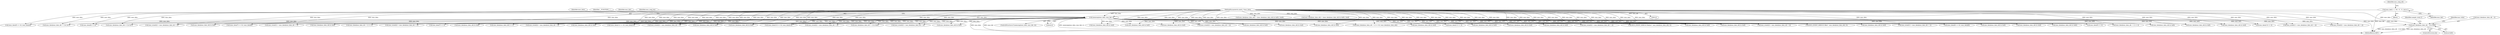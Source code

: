 digraph "0_wildmidi_660b513d99bced8783a4a5984ac2f742c74ebbdd_2@array" {
"1001209" [label="(Call,mus_data[mus_data_ofs - 1] & 0x80)"];
"1000227" [label="(Call,memcmp(mus_data, mus_hdr, 4))"];
"1000124" [label="(MethodParameterIn,uint8_t *mus_data)"];
"1000128" [label="(Call,mus_hdr[] = { 'M', 'U', 'S', 0x1A })"];
"1000226" [label="(ControlStructure,if (memcmp(mus_data, mus_hdr, 4)))"];
"1001195" [label="(ControlStructure,do)"];
"1000602" [label="(Call,mus_data[mus_data_ofs] & 0x0f)"];
"1001198" [label="(Identifier,mus_ticks)"];
"1000228" [label="(Identifier,mus_data)"];
"1001119" [label="(Call,mus_data[mus_data_ofs] & 0x0f)"];
"1000563" [label="(Call,mus_data[mus_data_ofs] & 0x0f)"];
"1000863" [label="(Call,mus_data[mus_data_ofs] & 0x0f)"];
"1000895" [label="(Call,mus_data[mus_data_ofs] & 0x0f)"];
"1000705" [label="(Call,mus_data[mus_data_ofs] & 0x0f)"];
"1000443" [label="(Call,mus_data[mus_data_ofs] & 0x0f)"];
"1000242" [label="(Call,(mus_data[5] << 8) | mus_data[4])"];
"1000539" [label="(Call,mus_data[mus_data_ofs + 1] & 0x7f)"];
"1000265" [label="(Call,mus_data[9] << 8)"];
"1000227" [label="(Call,memcmp(mus_data, mus_hdr, 4))"];
"1001203" [label="(Call,mus_data[mus_data_ofs++] & 0x7f)"];
"1000873" [label="(Call,mus_event[2] = mus_data[mus_data_ofs + 2])"];
"1001023" [label="(Call,mus_data[mus_data_ofs] & 0x0f)"];
"1000253" [label="(Call,(mus_data[7] << 8) | mus_data[6])"];
"1000129" [label="(Identifier,mus_hdr)"];
"1000491" [label="(Call,mus_event[1] = mus_data[mus_data_ofs + 1])"];
"1000422" [label="(Call,mus_data[mus_data_ofs] & 0x0f)"];
"1000630" [label="(Call,mus_data[mus_data_ofs + 1] << 6)"];
"1000969" [label="(Call,mus_event[2] = mus_data[mus_data_ofs + 2])"];
"1000233" [label="(Identifier,__FUNCTION__)"];
"1000254" [label="(Call,mus_data[7] << 8)"];
"1000959" [label="(Call,mus_data[mus_data_ofs] & 0x0f)"];
"1000469" [label="(Call,mus_data[mus_data_ofs] >> 4)"];
"1001065" [label="(Call,mus_event[2] = mus_data[mus_data_ofs + 2])"];
"1000733" [label="(Call,mus_data[mus_data_ofs] & 0x0f)"];
"1000275" [label="(Call,(mus_data[11] << 8) | mus_data[10])"];
"1001033" [label="(Call,mus_event[2] = mus_data[mus_data_ofs + 2])"];
"1001087" [label="(Call,mus_data[mus_data_ofs] & 0x0f)"];
"1000991" [label="(Call,mus_data[mus_data_ofs] & 0x0f)"];
"1000290" [label="(Call,(mus_data[13] << 8) | mus_data[12])"];
"1000513" [label="(Call,mus_data[mus_data_ofs + 1] & 0x80)"];
"1000229" [label="(Identifier,mus_hdr)"];
"1000546" [label="(Call,mus_event[2] = mus_data[mus_data_ofs + 2])"];
"1000530" [label="(Call,mus_data[mus_data_ofs] & 0x0f)"];
"1000230" [label="(Literal,4)"];
"1000937" [label="(Call,mus_event[2] = mus_data[mus_data_ofs + 2])"];
"1001055" [label="(Call,mus_data[mus_data_ofs] & 0x0f)"];
"1001209" [label="(Call,mus_data[mus_data_ofs - 1] & 0x80)"];
"1000342" [label="(Call,(mus_data[mus_data_ofs + 1] << 8) | mus_data[mus_data_ofs])"];
"1000276" [label="(Call,mus_data[11] << 8)"];
"1000486" [label="(Call,mus_data[mus_data_ofs] & 0x0f)"];
"1000831" [label="(Call,mus_data[mus_data_ofs] & 0x0f)"];
"1001210" [label="(Call,mus_data[mus_data_ofs - 1])"];
"1000128" [label="(Call,mus_hdr[] = { 'M', 'U', 'S', 0x1A })"];
"1000905" [label="(Call,mus_event[2] = mus_data[mus_data_ofs + 2])"];
"1000414" [label="(Call,MUS_EVENT_DEBUG(\"Before\", mus_data[mus_data_ofs], 0))"];
"1000429" [label="(Call,mus_data[mus_data_ofs] = (mus_data[mus_data_ofs] & 0xf0) | 0x09)"];
"1000450" [label="(Call,mus_data[mus_data_ofs] = (mus_data[mus_data_ofs] & 0xf0) | 0x0f)"];
"1000582" [label="(Call,mus_data[mus_data_ofs] & 0x0f)"];
"1000126" [label="(Block,)"];
"1000927" [label="(Call,mus_data[mus_data_ofs] & 0x0f)"];
"1001129" [label="(Call,mus_event[2] = mus_data[mus_data_ofs + 2])"];
"1000241" [label="(Identifier,mus_song_len)"];
"1000132" [label="(Identifier,mus_song_ofs)"];
"1000461" [label="(Call,MUS_EVENT_DEBUG(\"After\", mus_data[mus_data_ofs], 0))"];
"1000677" [label="(Call,mus_data[mus_data_ofs] & 0x0f)"];
"1001217" [label="(Identifier,sample_count_f)"];
"1000587" [label="(Call,mus_event[1] = mus_data[mus_data_ofs + 1])"];
"1000264" [label="(Call,(mus_data[9] << 8) | mus_data[8])"];
"1001326" [label="(MethodReturn,RET)"];
"1000623" [label="(Call,mus_data[mus_data_ofs] & 0x0f)"];
"1001215" [label="(Literal,0x80)"];
"1000789" [label="(Call,mus_data[mus_data_ofs] & 0x0f)"];
"1001179" [label="(Call,mus_data[mus_data_ofs] & 0x80)"];
"1000243" [label="(Call,mus_data[5] << 8)"];
"1000343" [label="(Call,mus_data[mus_data_ofs + 1] << 8)"];
"1000434" [label="(Call,mus_data[mus_data_ofs] & 0xf0)"];
"1000455" [label="(Call,mus_data[mus_data_ofs] & 0xf0)"];
"1000761" [label="(Call,mus_data[mus_data_ofs] & 0x0f)"];
"1000291" [label="(Call,mus_data[13] << 8)"];
"1000836" [label="(Call,mus_event[1] = mus_data[mus_data_ofs + 2])"];
"1001097" [label="(Call,mus_event[2] = mus_data[mus_data_ofs + 2])"];
"1000124" [label="(MethodParameterIn,uint8_t *mus_data)"];
"1001001" [label="(Call,mus_event[2] = mus_data[mus_data_ofs + 2])"];
"1001209" -> "1001195"  [label="AST: "];
"1001209" -> "1001215"  [label="CFG: "];
"1001210" -> "1001209"  [label="AST: "];
"1001215" -> "1001209"  [label="AST: "];
"1001198" -> "1001209"  [label="CFG: "];
"1001217" -> "1001209"  [label="CFG: "];
"1001209" -> "1001326"  [label="DDG: mus_data[mus_data_ofs - 1] & 0x80"];
"1001209" -> "1001326"  [label="DDG: mus_data[mus_data_ofs - 1]"];
"1000227" -> "1001209"  [label="DDG: mus_data"];
"1000124" -> "1001209"  [label="DDG: mus_data"];
"1000227" -> "1000226"  [label="AST: "];
"1000227" -> "1000230"  [label="CFG: "];
"1000228" -> "1000227"  [label="AST: "];
"1000229" -> "1000227"  [label="AST: "];
"1000230" -> "1000227"  [label="AST: "];
"1000233" -> "1000227"  [label="CFG: "];
"1000241" -> "1000227"  [label="CFG: "];
"1000227" -> "1001326"  [label="DDG: memcmp(mus_data, mus_hdr, 4)"];
"1000227" -> "1001326"  [label="DDG: mus_data"];
"1000227" -> "1001326"  [label="DDG: mus_hdr"];
"1000124" -> "1000227"  [label="DDG: mus_data"];
"1000128" -> "1000227"  [label="DDG: mus_hdr"];
"1000227" -> "1000243"  [label="DDG: mus_data"];
"1000227" -> "1000242"  [label="DDG: mus_data"];
"1000227" -> "1000254"  [label="DDG: mus_data"];
"1000227" -> "1000253"  [label="DDG: mus_data"];
"1000227" -> "1000265"  [label="DDG: mus_data"];
"1000227" -> "1000264"  [label="DDG: mus_data"];
"1000227" -> "1000276"  [label="DDG: mus_data"];
"1000227" -> "1000275"  [label="DDG: mus_data"];
"1000227" -> "1000291"  [label="DDG: mus_data"];
"1000227" -> "1000290"  [label="DDG: mus_data"];
"1000227" -> "1000343"  [label="DDG: mus_data"];
"1000227" -> "1000342"  [label="DDG: mus_data"];
"1000227" -> "1000414"  [label="DDG: mus_data"];
"1000227" -> "1000422"  [label="DDG: mus_data"];
"1000227" -> "1000434"  [label="DDG: mus_data"];
"1000227" -> "1000443"  [label="DDG: mus_data"];
"1000227" -> "1000455"  [label="DDG: mus_data"];
"1000227" -> "1000461"  [label="DDG: mus_data"];
"1000227" -> "1000469"  [label="DDG: mus_data"];
"1000227" -> "1000486"  [label="DDG: mus_data"];
"1000227" -> "1000491"  [label="DDG: mus_data"];
"1000227" -> "1000513"  [label="DDG: mus_data"];
"1000227" -> "1000530"  [label="DDG: mus_data"];
"1000227" -> "1000539"  [label="DDG: mus_data"];
"1000227" -> "1000546"  [label="DDG: mus_data"];
"1000227" -> "1000563"  [label="DDG: mus_data"];
"1000227" -> "1000582"  [label="DDG: mus_data"];
"1000227" -> "1000587"  [label="DDG: mus_data"];
"1000227" -> "1000602"  [label="DDG: mus_data"];
"1000227" -> "1000623"  [label="DDG: mus_data"];
"1000227" -> "1000630"  [label="DDG: mus_data"];
"1000227" -> "1000677"  [label="DDG: mus_data"];
"1000227" -> "1000705"  [label="DDG: mus_data"];
"1000227" -> "1000733"  [label="DDG: mus_data"];
"1000227" -> "1000761"  [label="DDG: mus_data"];
"1000227" -> "1000789"  [label="DDG: mus_data"];
"1000227" -> "1000831"  [label="DDG: mus_data"];
"1000227" -> "1000836"  [label="DDG: mus_data"];
"1000227" -> "1000863"  [label="DDG: mus_data"];
"1000227" -> "1000873"  [label="DDG: mus_data"];
"1000227" -> "1000895"  [label="DDG: mus_data"];
"1000227" -> "1000905"  [label="DDG: mus_data"];
"1000227" -> "1000927"  [label="DDG: mus_data"];
"1000227" -> "1000937"  [label="DDG: mus_data"];
"1000227" -> "1000959"  [label="DDG: mus_data"];
"1000227" -> "1000969"  [label="DDG: mus_data"];
"1000227" -> "1000991"  [label="DDG: mus_data"];
"1000227" -> "1001001"  [label="DDG: mus_data"];
"1000227" -> "1001023"  [label="DDG: mus_data"];
"1000227" -> "1001033"  [label="DDG: mus_data"];
"1000227" -> "1001055"  [label="DDG: mus_data"];
"1000227" -> "1001065"  [label="DDG: mus_data"];
"1000227" -> "1001087"  [label="DDG: mus_data"];
"1000227" -> "1001097"  [label="DDG: mus_data"];
"1000227" -> "1001119"  [label="DDG: mus_data"];
"1000227" -> "1001129"  [label="DDG: mus_data"];
"1000227" -> "1001179"  [label="DDG: mus_data"];
"1000227" -> "1001203"  [label="DDG: mus_data"];
"1000124" -> "1000123"  [label="AST: "];
"1000124" -> "1001326"  [label="DDG: mus_data"];
"1000124" -> "1000243"  [label="DDG: mus_data"];
"1000124" -> "1000242"  [label="DDG: mus_data"];
"1000124" -> "1000254"  [label="DDG: mus_data"];
"1000124" -> "1000253"  [label="DDG: mus_data"];
"1000124" -> "1000265"  [label="DDG: mus_data"];
"1000124" -> "1000264"  [label="DDG: mus_data"];
"1000124" -> "1000276"  [label="DDG: mus_data"];
"1000124" -> "1000275"  [label="DDG: mus_data"];
"1000124" -> "1000291"  [label="DDG: mus_data"];
"1000124" -> "1000290"  [label="DDG: mus_data"];
"1000124" -> "1000343"  [label="DDG: mus_data"];
"1000124" -> "1000342"  [label="DDG: mus_data"];
"1000124" -> "1000414"  [label="DDG: mus_data"];
"1000124" -> "1000422"  [label="DDG: mus_data"];
"1000124" -> "1000429"  [label="DDG: mus_data"];
"1000124" -> "1000434"  [label="DDG: mus_data"];
"1000124" -> "1000443"  [label="DDG: mus_data"];
"1000124" -> "1000450"  [label="DDG: mus_data"];
"1000124" -> "1000455"  [label="DDG: mus_data"];
"1000124" -> "1000461"  [label="DDG: mus_data"];
"1000124" -> "1000469"  [label="DDG: mus_data"];
"1000124" -> "1000486"  [label="DDG: mus_data"];
"1000124" -> "1000491"  [label="DDG: mus_data"];
"1000124" -> "1000513"  [label="DDG: mus_data"];
"1000124" -> "1000530"  [label="DDG: mus_data"];
"1000124" -> "1000539"  [label="DDG: mus_data"];
"1000124" -> "1000546"  [label="DDG: mus_data"];
"1000124" -> "1000563"  [label="DDG: mus_data"];
"1000124" -> "1000582"  [label="DDG: mus_data"];
"1000124" -> "1000587"  [label="DDG: mus_data"];
"1000124" -> "1000602"  [label="DDG: mus_data"];
"1000124" -> "1000623"  [label="DDG: mus_data"];
"1000124" -> "1000630"  [label="DDG: mus_data"];
"1000124" -> "1000677"  [label="DDG: mus_data"];
"1000124" -> "1000705"  [label="DDG: mus_data"];
"1000124" -> "1000733"  [label="DDG: mus_data"];
"1000124" -> "1000761"  [label="DDG: mus_data"];
"1000124" -> "1000789"  [label="DDG: mus_data"];
"1000124" -> "1000831"  [label="DDG: mus_data"];
"1000124" -> "1000836"  [label="DDG: mus_data"];
"1000124" -> "1000863"  [label="DDG: mus_data"];
"1000124" -> "1000873"  [label="DDG: mus_data"];
"1000124" -> "1000895"  [label="DDG: mus_data"];
"1000124" -> "1000905"  [label="DDG: mus_data"];
"1000124" -> "1000927"  [label="DDG: mus_data"];
"1000124" -> "1000937"  [label="DDG: mus_data"];
"1000124" -> "1000959"  [label="DDG: mus_data"];
"1000124" -> "1000969"  [label="DDG: mus_data"];
"1000124" -> "1000991"  [label="DDG: mus_data"];
"1000124" -> "1001001"  [label="DDG: mus_data"];
"1000124" -> "1001023"  [label="DDG: mus_data"];
"1000124" -> "1001033"  [label="DDG: mus_data"];
"1000124" -> "1001055"  [label="DDG: mus_data"];
"1000124" -> "1001065"  [label="DDG: mus_data"];
"1000124" -> "1001087"  [label="DDG: mus_data"];
"1000124" -> "1001097"  [label="DDG: mus_data"];
"1000124" -> "1001119"  [label="DDG: mus_data"];
"1000124" -> "1001129"  [label="DDG: mus_data"];
"1000124" -> "1001179"  [label="DDG: mus_data"];
"1000124" -> "1001203"  [label="DDG: mus_data"];
"1000128" -> "1000126"  [label="AST: "];
"1000128" -> "1000129"  [label="CFG: "];
"1000129" -> "1000128"  [label="AST: "];
"1000132" -> "1000128"  [label="CFG: "];
"1000128" -> "1001326"  [label="DDG: mus_hdr"];
}
